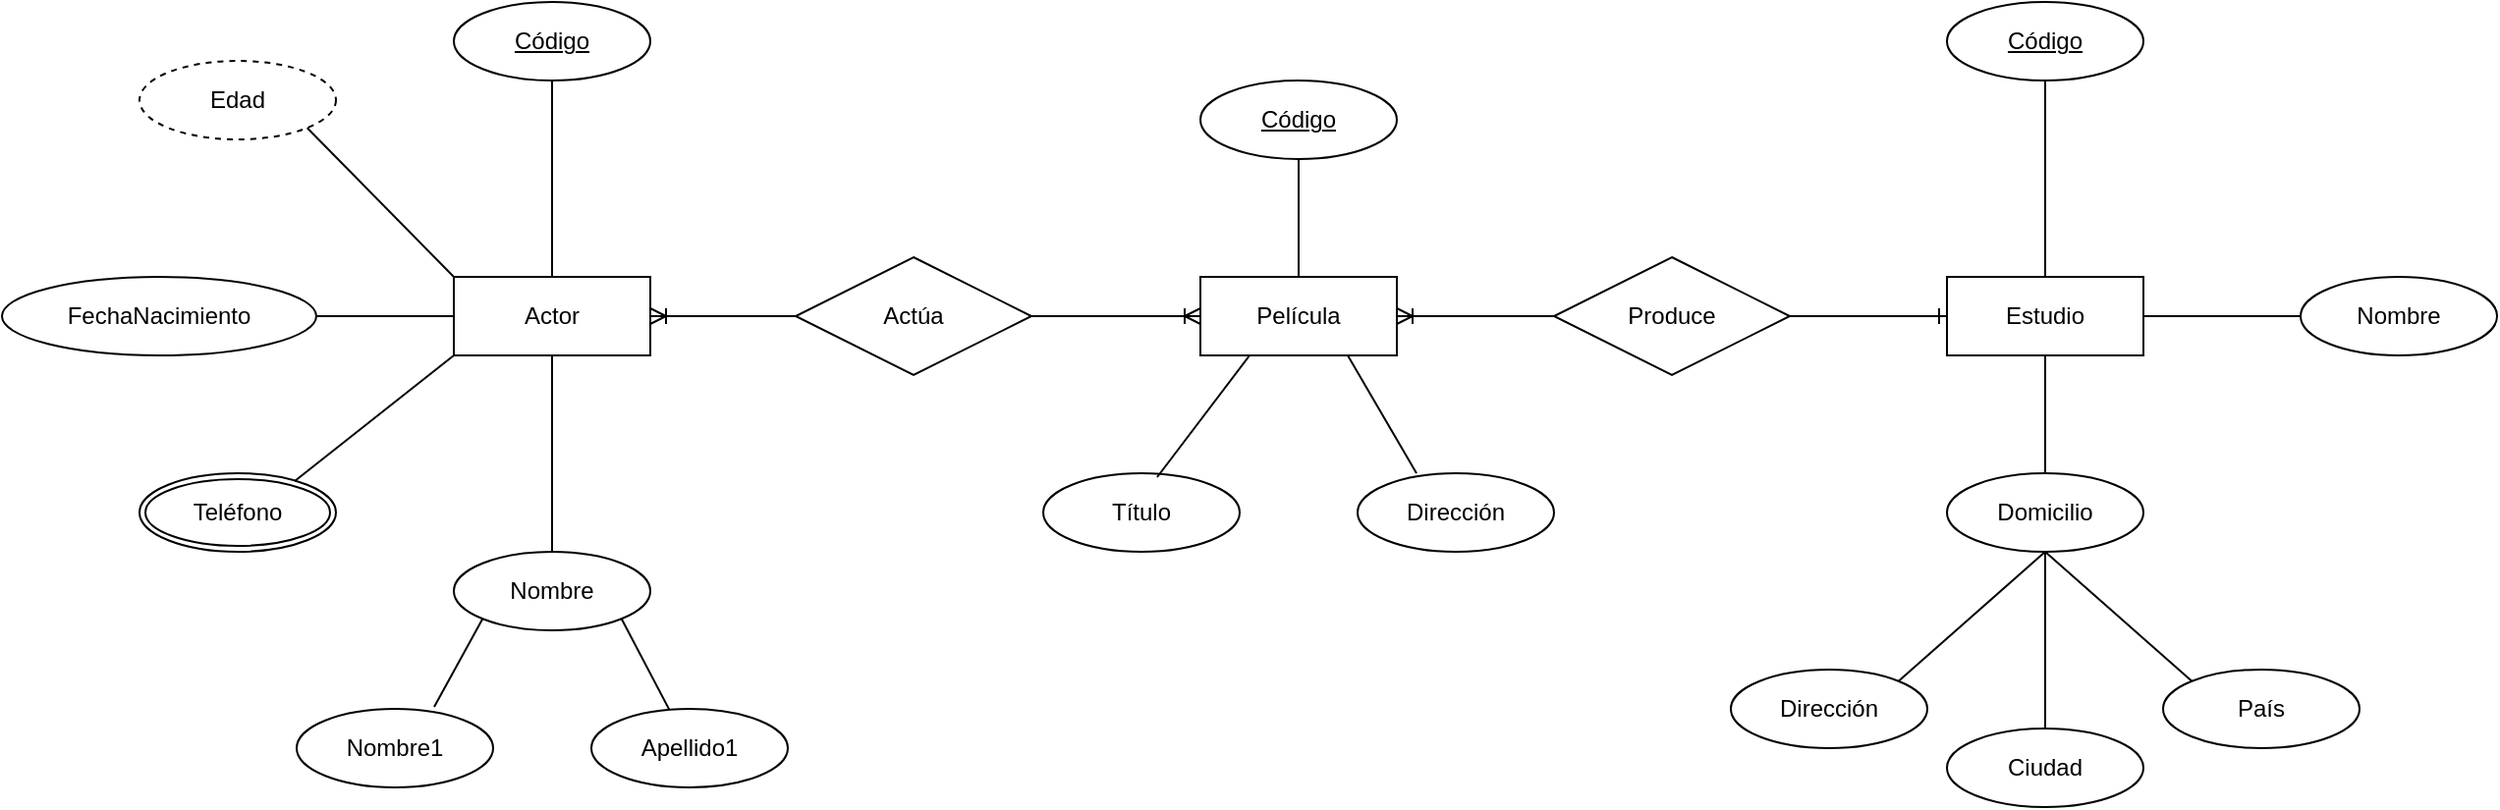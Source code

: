 <mxfile version="26.0.10">
  <diagram name="Página-1" id="5mX_ZyZ0ZF1P1kOpy3qJ">
    <mxGraphModel dx="1434" dy="782" grid="1" gridSize="10" guides="1" tooltips="1" connect="1" arrows="1" fold="1" page="1" pageScale="1" pageWidth="827" pageHeight="1169" math="0" shadow="0">
      <root>
        <mxCell id="0" />
        <mxCell id="1" parent="0" />
        <mxCell id="MVXkd5BoPs4-M_GcgQyF-1" value="&lt;div&gt;Actor&lt;/div&gt;" style="whiteSpace=wrap;html=1;align=center;" vertex="1" parent="1">
          <mxGeometry x="240" y="380" width="100" height="40" as="geometry" />
        </mxCell>
        <mxCell id="MVXkd5BoPs4-M_GcgQyF-2" value="&lt;div&gt;FechaNacimiento&lt;/div&gt;" style="ellipse;whiteSpace=wrap;html=1;align=center;" vertex="1" parent="1">
          <mxGeometry x="10" y="380" width="160" height="40" as="geometry" />
        </mxCell>
        <mxCell id="MVXkd5BoPs4-M_GcgQyF-3" value="&lt;div&gt;Código&lt;/div&gt;" style="ellipse;whiteSpace=wrap;html=1;align=center;fontStyle=4;" vertex="1" parent="1">
          <mxGeometry x="240" y="240" width="100" height="40" as="geometry" />
        </mxCell>
        <mxCell id="MVXkd5BoPs4-M_GcgQyF-4" value="Edad" style="ellipse;whiteSpace=wrap;html=1;align=center;dashed=1;" vertex="1" parent="1">
          <mxGeometry x="80" y="270" width="100" height="40" as="geometry" />
        </mxCell>
        <mxCell id="MVXkd5BoPs4-M_GcgQyF-5" value="Teléfono" style="ellipse;shape=doubleEllipse;margin=3;whiteSpace=wrap;html=1;align=center;" vertex="1" parent="1">
          <mxGeometry x="80" y="480" width="100" height="40" as="geometry" />
        </mxCell>
        <mxCell id="MVXkd5BoPs4-M_GcgQyF-7" value="" style="endArrow=none;html=1;rounded=0;exitX=0.5;exitY=1;exitDx=0;exitDy=0;entryX=0.5;entryY=0;entryDx=0;entryDy=0;" edge="1" parent="1" source="MVXkd5BoPs4-M_GcgQyF-3" target="MVXkd5BoPs4-M_GcgQyF-1">
          <mxGeometry relative="1" as="geometry">
            <mxPoint x="380" y="340" as="sourcePoint" />
            <mxPoint x="540" y="340" as="targetPoint" />
          </mxGeometry>
        </mxCell>
        <mxCell id="MVXkd5BoPs4-M_GcgQyF-10" value="" style="endArrow=none;html=1;rounded=0;exitX=1;exitY=1;exitDx=0;exitDy=0;entryX=0;entryY=0;entryDx=0;entryDy=0;" edge="1" parent="1" source="MVXkd5BoPs4-M_GcgQyF-4" target="MVXkd5BoPs4-M_GcgQyF-1">
          <mxGeometry relative="1" as="geometry">
            <mxPoint x="100" y="350" as="sourcePoint" />
            <mxPoint x="260" y="350" as="targetPoint" />
          </mxGeometry>
        </mxCell>
        <mxCell id="MVXkd5BoPs4-M_GcgQyF-11" value="" style="endArrow=none;html=1;rounded=0;exitX=1;exitY=0.5;exitDx=0;exitDy=0;entryX=0;entryY=0.5;entryDx=0;entryDy=0;" edge="1" parent="1" source="MVXkd5BoPs4-M_GcgQyF-2" target="MVXkd5BoPs4-M_GcgQyF-1">
          <mxGeometry relative="1" as="geometry">
            <mxPoint x="240" y="460" as="sourcePoint" />
            <mxPoint x="400" y="460" as="targetPoint" />
          </mxGeometry>
        </mxCell>
        <mxCell id="MVXkd5BoPs4-M_GcgQyF-12" value="" style="endArrow=none;html=1;rounded=0;exitX=0.79;exitY=0.1;exitDx=0;exitDy=0;exitPerimeter=0;entryX=0;entryY=1;entryDx=0;entryDy=0;" edge="1" parent="1" source="MVXkd5BoPs4-M_GcgQyF-5" target="MVXkd5BoPs4-M_GcgQyF-1">
          <mxGeometry relative="1" as="geometry">
            <mxPoint x="220" y="490" as="sourcePoint" />
            <mxPoint x="380" y="490" as="targetPoint" />
          </mxGeometry>
        </mxCell>
        <mxCell id="MVXkd5BoPs4-M_GcgQyF-13" value="Actúa" style="shape=rhombus;perimeter=rhombusPerimeter;whiteSpace=wrap;html=1;align=center;" vertex="1" parent="1">
          <mxGeometry x="414" y="370" width="120" height="60" as="geometry" />
        </mxCell>
        <mxCell id="MVXkd5BoPs4-M_GcgQyF-14" value="Película" style="whiteSpace=wrap;html=1;align=center;" vertex="1" parent="1">
          <mxGeometry x="620" y="380" width="100" height="40" as="geometry" />
        </mxCell>
        <mxCell id="MVXkd5BoPs4-M_GcgQyF-15" value="" style="edgeStyle=entityRelationEdgeStyle;fontSize=12;html=1;endArrow=ERoneToMany;rounded=0;entryX=1;entryY=0.5;entryDx=0;entryDy=0;exitX=0;exitY=0.5;exitDx=0;exitDy=0;" edge="1" parent="1" source="MVXkd5BoPs4-M_GcgQyF-13" target="MVXkd5BoPs4-M_GcgQyF-1">
          <mxGeometry width="100" height="100" relative="1" as="geometry">
            <mxPoint x="410" y="570" as="sourcePoint" />
            <mxPoint x="510" y="470" as="targetPoint" />
          </mxGeometry>
        </mxCell>
        <mxCell id="MVXkd5BoPs4-M_GcgQyF-16" value="" style="edgeStyle=entityRelationEdgeStyle;fontSize=12;html=1;endArrow=ERoneToMany;rounded=0;entryX=0;entryY=0.5;entryDx=0;entryDy=0;exitX=1;exitY=0.5;exitDx=0;exitDy=0;" edge="1" parent="1" source="MVXkd5BoPs4-M_GcgQyF-13" target="MVXkd5BoPs4-M_GcgQyF-14">
          <mxGeometry width="100" height="100" relative="1" as="geometry">
            <mxPoint x="424" y="410" as="sourcePoint" />
            <mxPoint x="350" y="410" as="targetPoint" />
          </mxGeometry>
        </mxCell>
        <mxCell id="MVXkd5BoPs4-M_GcgQyF-17" value="Nombre" style="ellipse;whiteSpace=wrap;html=1;align=center;" vertex="1" parent="1">
          <mxGeometry x="240" y="520" width="100" height="40" as="geometry" />
        </mxCell>
        <mxCell id="MVXkd5BoPs4-M_GcgQyF-18" value="" style="endArrow=none;html=1;rounded=0;exitX=0.5;exitY=0;exitDx=0;exitDy=0;entryX=0.5;entryY=1;entryDx=0;entryDy=0;" edge="1" parent="1" source="MVXkd5BoPs4-M_GcgQyF-17" target="MVXkd5BoPs4-M_GcgQyF-1">
          <mxGeometry relative="1" as="geometry">
            <mxPoint x="169" y="494" as="sourcePoint" />
            <mxPoint x="250" y="430" as="targetPoint" />
          </mxGeometry>
        </mxCell>
        <mxCell id="MVXkd5BoPs4-M_GcgQyF-19" value="Nombre1" style="ellipse;whiteSpace=wrap;html=1;align=center;" vertex="1" parent="1">
          <mxGeometry x="160" y="600" width="100" height="40" as="geometry" />
        </mxCell>
        <mxCell id="MVXkd5BoPs4-M_GcgQyF-20" value="Apellido1" style="ellipse;whiteSpace=wrap;html=1;align=center;" vertex="1" parent="1">
          <mxGeometry x="310" y="600" width="100" height="40" as="geometry" />
        </mxCell>
        <mxCell id="MVXkd5BoPs4-M_GcgQyF-21" value="" style="endArrow=none;html=1;rounded=0;entryX=0.7;entryY=-0.025;entryDx=0;entryDy=0;entryPerimeter=0;exitX=0;exitY=1;exitDx=0;exitDy=0;" edge="1" parent="1" source="MVXkd5BoPs4-M_GcgQyF-17" target="MVXkd5BoPs4-M_GcgQyF-19">
          <mxGeometry relative="1" as="geometry">
            <mxPoint x="110" y="570" as="sourcePoint" />
            <mxPoint x="270" y="570" as="targetPoint" />
          </mxGeometry>
        </mxCell>
        <mxCell id="MVXkd5BoPs4-M_GcgQyF-22" value="" style="endArrow=none;html=1;rounded=0;exitX=1;exitY=1;exitDx=0;exitDy=0;" edge="1" parent="1" source="MVXkd5BoPs4-M_GcgQyF-17" target="MVXkd5BoPs4-M_GcgQyF-20">
          <mxGeometry relative="1" as="geometry">
            <mxPoint x="275" y="566" as="sourcePoint" />
            <mxPoint x="250" y="609" as="targetPoint" />
          </mxGeometry>
        </mxCell>
        <mxCell id="MVXkd5BoPs4-M_GcgQyF-23" value="&lt;div&gt;Título&lt;/div&gt;" style="ellipse;whiteSpace=wrap;html=1;align=center;" vertex="1" parent="1">
          <mxGeometry x="540" y="480" width="100" height="40" as="geometry" />
        </mxCell>
        <mxCell id="MVXkd5BoPs4-M_GcgQyF-24" value="Dirección" style="ellipse;whiteSpace=wrap;html=1;align=center;" vertex="1" parent="1">
          <mxGeometry x="700" y="480" width="100" height="40" as="geometry" />
        </mxCell>
        <mxCell id="MVXkd5BoPs4-M_GcgQyF-25" value="&lt;div&gt;Código&lt;/div&gt;" style="ellipse;whiteSpace=wrap;html=1;align=center;fontStyle=4;" vertex="1" parent="1">
          <mxGeometry x="620" y="280" width="100" height="40" as="geometry" />
        </mxCell>
        <mxCell id="MVXkd5BoPs4-M_GcgQyF-26" value="" style="endArrow=none;html=1;rounded=0;exitX=0.5;exitY=1;exitDx=0;exitDy=0;entryX=0.5;entryY=0;entryDx=0;entryDy=0;" edge="1" parent="1" source="MVXkd5BoPs4-M_GcgQyF-25" target="MVXkd5BoPs4-M_GcgQyF-14">
          <mxGeometry relative="1" as="geometry">
            <mxPoint x="650" y="340" as="sourcePoint" />
            <mxPoint x="810" y="340" as="targetPoint" />
          </mxGeometry>
        </mxCell>
        <mxCell id="MVXkd5BoPs4-M_GcgQyF-28" value="" style="endArrow=none;html=1;rounded=0;exitX=0.25;exitY=1;exitDx=0;exitDy=0;entryX=0.58;entryY=0.05;entryDx=0;entryDy=0;entryPerimeter=0;" edge="1" parent="1" source="MVXkd5BoPs4-M_GcgQyF-14" target="MVXkd5BoPs4-M_GcgQyF-23">
          <mxGeometry relative="1" as="geometry">
            <mxPoint x="800" y="360" as="sourcePoint" />
            <mxPoint x="960" y="360" as="targetPoint" />
          </mxGeometry>
        </mxCell>
        <mxCell id="MVXkd5BoPs4-M_GcgQyF-29" value="" style="endArrow=none;html=1;rounded=0;exitX=0.75;exitY=1;exitDx=0;exitDy=0;entryX=0.3;entryY=0;entryDx=0;entryDy=0;entryPerimeter=0;" edge="1" parent="1" source="MVXkd5BoPs4-M_GcgQyF-14" target="MVXkd5BoPs4-M_GcgQyF-24">
          <mxGeometry relative="1" as="geometry">
            <mxPoint x="730" y="390" as="sourcePoint" />
            <mxPoint x="794" y="349" as="targetPoint" />
          </mxGeometry>
        </mxCell>
        <mxCell id="MVXkd5BoPs4-M_GcgQyF-30" value="Produce" style="shape=rhombus;perimeter=rhombusPerimeter;whiteSpace=wrap;html=1;align=center;" vertex="1" parent="1">
          <mxGeometry x="800" y="370" width="120" height="60" as="geometry" />
        </mxCell>
        <mxCell id="MVXkd5BoPs4-M_GcgQyF-33" value="" style="edgeStyle=entityRelationEdgeStyle;fontSize=12;html=1;endArrow=ERoneToMany;rounded=0;entryX=1;entryY=0.5;entryDx=0;entryDy=0;exitX=0;exitY=0.5;exitDx=0;exitDy=0;" edge="1" parent="1" source="MVXkd5BoPs4-M_GcgQyF-30" target="MVXkd5BoPs4-M_GcgQyF-14">
          <mxGeometry width="100" height="100" relative="1" as="geometry">
            <mxPoint x="760" y="400" as="sourcePoint" />
            <mxPoint x="860" y="300" as="targetPoint" />
          </mxGeometry>
        </mxCell>
        <mxCell id="MVXkd5BoPs4-M_GcgQyF-34" value="Estudio" style="whiteSpace=wrap;html=1;align=center;" vertex="1" parent="1">
          <mxGeometry x="1000" y="380" width="100" height="40" as="geometry" />
        </mxCell>
        <mxCell id="MVXkd5BoPs4-M_GcgQyF-36" value="" style="edgeStyle=entityRelationEdgeStyle;fontSize=12;html=1;endArrow=ERone;endFill=1;rounded=0;entryX=0;entryY=0.5;entryDx=0;entryDy=0;exitX=1;exitY=0.5;exitDx=0;exitDy=0;" edge="1" parent="1" source="MVXkd5BoPs4-M_GcgQyF-30" target="MVXkd5BoPs4-M_GcgQyF-34">
          <mxGeometry width="100" height="100" relative="1" as="geometry">
            <mxPoint x="930" y="550" as="sourcePoint" />
            <mxPoint x="1030" y="450" as="targetPoint" />
          </mxGeometry>
        </mxCell>
        <mxCell id="MVXkd5BoPs4-M_GcgQyF-37" value="&lt;div&gt;Código&lt;/div&gt;" style="ellipse;whiteSpace=wrap;html=1;align=center;fontStyle=4;" vertex="1" parent="1">
          <mxGeometry x="1000" y="240" width="100" height="40" as="geometry" />
        </mxCell>
        <mxCell id="MVXkd5BoPs4-M_GcgQyF-38" value="Nombre" style="ellipse;whiteSpace=wrap;html=1;align=center;" vertex="1" parent="1">
          <mxGeometry x="1180" y="380" width="100" height="40" as="geometry" />
        </mxCell>
        <mxCell id="MVXkd5BoPs4-M_GcgQyF-39" value="Domicilio" style="ellipse;whiteSpace=wrap;html=1;align=center;" vertex="1" parent="1">
          <mxGeometry x="1000" y="480" width="100" height="40" as="geometry" />
        </mxCell>
        <mxCell id="MVXkd5BoPs4-M_GcgQyF-40" value="Ciudad" style="ellipse;whiteSpace=wrap;html=1;align=center;" vertex="1" parent="1">
          <mxGeometry x="1000" y="610" width="100" height="40" as="geometry" />
        </mxCell>
        <mxCell id="MVXkd5BoPs4-M_GcgQyF-41" value="Dirección" style="ellipse;whiteSpace=wrap;html=1;align=center;" vertex="1" parent="1">
          <mxGeometry x="890" y="580" width="100" height="40" as="geometry" />
        </mxCell>
        <mxCell id="MVXkd5BoPs4-M_GcgQyF-42" value="País" style="ellipse;whiteSpace=wrap;html=1;align=center;" vertex="1" parent="1">
          <mxGeometry x="1110" y="580" width="100" height="40" as="geometry" />
        </mxCell>
        <mxCell id="MVXkd5BoPs4-M_GcgQyF-43" value="" style="endArrow=none;html=1;rounded=0;exitX=1;exitY=0.5;exitDx=0;exitDy=0;entryX=0;entryY=0.5;entryDx=0;entryDy=0;" edge="1" parent="1" source="MVXkd5BoPs4-M_GcgQyF-34" target="MVXkd5BoPs4-M_GcgQyF-38">
          <mxGeometry relative="1" as="geometry">
            <mxPoint x="1120" y="480" as="sourcePoint" />
            <mxPoint x="1280" y="480" as="targetPoint" />
          </mxGeometry>
        </mxCell>
        <mxCell id="MVXkd5BoPs4-M_GcgQyF-44" value="" style="endArrow=none;html=1;rounded=0;entryX=0.5;entryY=0;entryDx=0;entryDy=0;exitX=0.5;exitY=1;exitDx=0;exitDy=0;" edge="1" parent="1" source="MVXkd5BoPs4-M_GcgQyF-37" target="MVXkd5BoPs4-M_GcgQyF-34">
          <mxGeometry relative="1" as="geometry">
            <mxPoint x="1090" y="310" as="sourcePoint" />
            <mxPoint x="1240" y="310" as="targetPoint" />
          </mxGeometry>
        </mxCell>
        <mxCell id="MVXkd5BoPs4-M_GcgQyF-45" value="" style="endArrow=none;html=1;rounded=0;exitX=0.5;exitY=1;exitDx=0;exitDy=0;entryX=0.5;entryY=0;entryDx=0;entryDy=0;" edge="1" parent="1" source="MVXkd5BoPs4-M_GcgQyF-34" target="MVXkd5BoPs4-M_GcgQyF-39">
          <mxGeometry relative="1" as="geometry">
            <mxPoint x="1120" y="510" as="sourcePoint" />
            <mxPoint x="1200" y="510" as="targetPoint" />
          </mxGeometry>
        </mxCell>
        <mxCell id="MVXkd5BoPs4-M_GcgQyF-46" value="" style="endArrow=none;html=1;rounded=0;exitX=0.5;exitY=1;exitDx=0;exitDy=0;entryX=0;entryY=0;entryDx=0;entryDy=0;" edge="1" parent="1" source="MVXkd5BoPs4-M_GcgQyF-39" target="MVXkd5BoPs4-M_GcgQyF-42">
          <mxGeometry relative="1" as="geometry">
            <mxPoint x="1220" y="560" as="sourcePoint" />
            <mxPoint x="1300" y="560" as="targetPoint" />
          </mxGeometry>
        </mxCell>
        <mxCell id="MVXkd5BoPs4-M_GcgQyF-47" value="" style="endArrow=none;html=1;rounded=0;exitX=0.5;exitY=1;exitDx=0;exitDy=0;entryX=0.5;entryY=0;entryDx=0;entryDy=0;" edge="1" parent="1" source="MVXkd5BoPs4-M_GcgQyF-39" target="MVXkd5BoPs4-M_GcgQyF-40">
          <mxGeometry relative="1" as="geometry">
            <mxPoint x="1020" y="590" as="sourcePoint" />
            <mxPoint x="1100" y="590" as="targetPoint" />
          </mxGeometry>
        </mxCell>
        <mxCell id="MVXkd5BoPs4-M_GcgQyF-48" value="" style="endArrow=none;html=1;rounded=0;entryX=0.5;entryY=1;entryDx=0;entryDy=0;exitX=1;exitY=0;exitDx=0;exitDy=0;" edge="1" parent="1" source="MVXkd5BoPs4-M_GcgQyF-41" target="MVXkd5BoPs4-M_GcgQyF-39">
          <mxGeometry relative="1" as="geometry">
            <mxPoint x="970" y="609" as="sourcePoint" />
            <mxPoint x="1060" y="590" as="targetPoint" />
          </mxGeometry>
        </mxCell>
      </root>
    </mxGraphModel>
  </diagram>
</mxfile>
